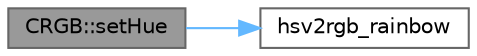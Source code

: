 digraph "CRGB::setHue"
{
 // LATEX_PDF_SIZE
  bgcolor="transparent";
  edge [fontname=Helvetica,fontsize=10,labelfontname=Helvetica,labelfontsize=10];
  node [fontname=Helvetica,fontsize=10,shape=box,height=0.2,width=0.4];
  rankdir="LR";
  Node1 [id="Node000001",label="CRGB::setHue",height=0.2,width=0.4,color="gray40", fillcolor="grey60", style="filled", fontcolor="black",tooltip="Allow assignment from just a hue."];
  Node1 -> Node2 [id="edge1_Node000001_Node000002",color="steelblue1",style="solid",tooltip=" "];
  Node2 [id="Node000002",label="hsv2rgb_rainbow",height=0.2,width=0.4,color="grey40", fillcolor="white", style="filled",URL="$db/d87/group___pixel_types.html#gab316cfeb8bd5f37d8faaf761ad3c834b",tooltip="Forward declaration of hsv2rgb_rainbow here, to avoid circular dependencies."];
}
